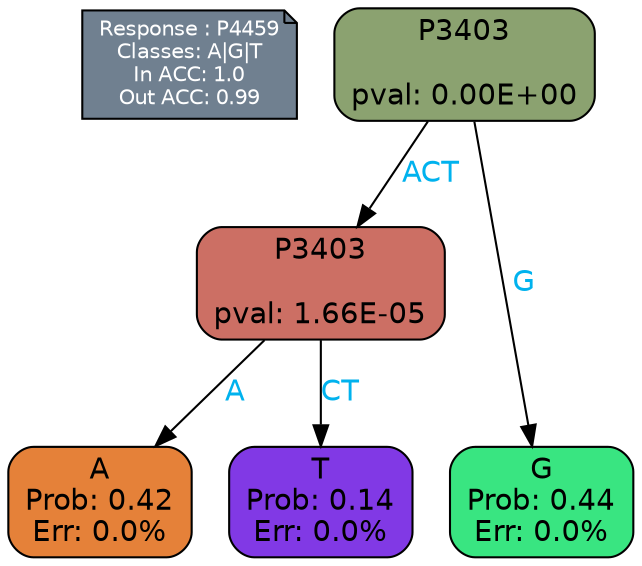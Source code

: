 digraph Tree {
node [shape=box, style="filled, rounded", color="black", fontname=helvetica] ;
graph [ranksep=equally, splines=polylines, bgcolor=transparent, dpi=600] ;
edge [fontname=helvetica] ;
LEGEND [label="Response : P4459
Classes: A|G|T
In ACC: 1.0
Out ACC: 0.99
",shape=note,align=left,style=filled,fillcolor="slategray",fontcolor="white",fontsize=10];1 [label="P3403

pval: 0.00E+00", fillcolor="#8ba270"] ;
2 [label="P3403

pval: 1.66E-05", fillcolor="#cc6f64"] ;
3 [label="A
Prob: 0.42
Err: 0.0%", fillcolor="#e58139"] ;
4 [label="T
Prob: 0.14
Err: 0.0%", fillcolor="#8139e5"] ;
5 [label="G
Prob: 0.44
Err: 0.0%", fillcolor="#39e581"] ;
1 -> 2 [label="ACT",fontcolor=deepskyblue2] ;
1 -> 5 [label="G",fontcolor=deepskyblue2] ;
2 -> 3 [label="A",fontcolor=deepskyblue2] ;
2 -> 4 [label="CT",fontcolor=deepskyblue2] ;
{rank = same; 3;4;5;}{rank = same; LEGEND;1;}}